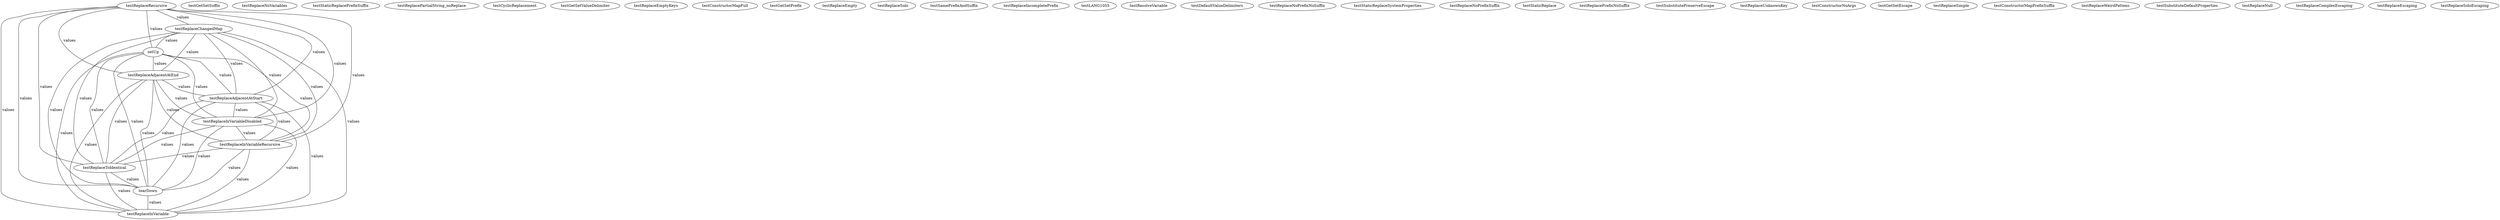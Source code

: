 digraph G {
testReplaceRecursive;
testReplaceChangedMap;
testGetSetSuffix;
testReplaceNoVariables;
testStaticReplacePrefixSuffix;
testReplacePartialString_noReplace;
testCyclicReplacement;
testGetSetValueDelimiter;
testReplaceEmptyKeys;
testConstructorMapFull;
testGetSetPrefix;
testReplaceEmpty;
testReplaceSolo;
testSamePrefixAndSuffix;
setUp;
testReplaceAdjacentAtEnd;
testReplaceIncompletePrefix;
testLANG1055;
testResolveVariable;
testReplaceAdjacentAtStart;
testReplaceInVariableDisabled;
testDefaultValueDelimiters;
testReplaceInVariableRecursive;
testReplaceToIdentical;
testReplaceNoPrefixNoSuffix;
testStaticReplaceSystemProperties;
testReplaceNoPrefixSuffix;
testStaticReplace;
tearDown;
testReplacePrefixNoSuffix;
testSubstitutePreserveEscape;
testReplaceUnknownKey;
testConstructorNoArgs;
testGetSetEscape;
testReplaceSimple;
testConstructorMapPrefixSuffix;
testReplaceWeirdPattens;
testSubstituteDefaultProperties;
testReplaceNull;
testReplaceComplexEscaping;
testReplaceEscaping;
testReplaceInVariable;
testReplaceSoloEscaping;
testReplaceRecursive -> testReplaceChangedMap [label=" values", dir=none];
testReplaceRecursive -> testReplaceAdjacentAtStart [label=" values", dir=none];
testReplaceRecursive -> testReplaceInVariableDisabled [label=" values", dir=none];
testReplaceRecursive -> testReplaceInVariableRecursive [label=" values", dir=none];
testReplaceRecursive -> testReplaceToIdentical [label=" values", dir=none];
testReplaceRecursive -> setUp [label=" values", dir=none];
testReplaceRecursive -> testReplaceAdjacentAtEnd [label=" values", dir=none];
testReplaceRecursive -> tearDown [label=" values", dir=none];
testReplaceRecursive -> testReplaceInVariable [label=" values", dir=none];
testReplaceChangedMap -> testReplaceAdjacentAtStart [label=" values", dir=none];
testReplaceChangedMap -> testReplaceInVariableDisabled [label=" values", dir=none];
testReplaceChangedMap -> testReplaceInVariableRecursive [label=" values", dir=none];
testReplaceChangedMap -> testReplaceToIdentical [label=" values", dir=none];
testReplaceChangedMap -> setUp [label=" values", dir=none];
testReplaceChangedMap -> testReplaceAdjacentAtEnd [label=" values", dir=none];
testReplaceChangedMap -> tearDown [label=" values", dir=none];
testReplaceChangedMap -> testReplaceInVariable [label=" values", dir=none];
testReplaceAdjacentAtStart -> testReplaceInVariableDisabled [label=" values", dir=none];
testReplaceAdjacentAtStart -> testReplaceInVariableRecursive [label=" values", dir=none];
testReplaceAdjacentAtStart -> testReplaceToIdentical [label=" values", dir=none];
testReplaceAdjacentAtStart -> tearDown [label=" values", dir=none];
testReplaceAdjacentAtStart -> testReplaceInVariable [label=" values", dir=none];
testReplaceInVariableDisabled -> testReplaceInVariableRecursive [label=" values", dir=none];
testReplaceInVariableDisabled -> testReplaceToIdentical [label=" values", dir=none];
testReplaceInVariableDisabled -> tearDown [label=" values", dir=none];
testReplaceInVariableDisabled -> testReplaceInVariable [label=" values", dir=none];
testReplaceInVariableRecursive -> testReplaceToIdentical [label=" values", dir=none];
testReplaceInVariableRecursive -> tearDown [label=" values", dir=none];
testReplaceInVariableRecursive -> testReplaceInVariable [label=" values", dir=none];
testReplaceToIdentical -> tearDown [label=" values", dir=none];
testReplaceToIdentical -> testReplaceInVariable [label=" values", dir=none];
setUp -> testReplaceAdjacentAtStart [label=" values", dir=none];
setUp -> testReplaceInVariableDisabled [label=" values", dir=none];
setUp -> testReplaceInVariableRecursive [label=" values", dir=none];
setUp -> testReplaceToIdentical [label=" values", dir=none];
setUp -> testReplaceAdjacentAtEnd [label=" values", dir=none];
setUp -> tearDown [label=" values", dir=none];
setUp -> testReplaceInVariable [label=" values", dir=none];
testReplaceAdjacentAtEnd -> testReplaceAdjacentAtStart [label=" values", dir=none];
testReplaceAdjacentAtEnd -> testReplaceInVariableDisabled [label=" values", dir=none];
testReplaceAdjacentAtEnd -> testReplaceInVariableRecursive [label=" values", dir=none];
testReplaceAdjacentAtEnd -> testReplaceToIdentical [label=" values", dir=none];
testReplaceAdjacentAtEnd -> tearDown [label=" values", dir=none];
testReplaceAdjacentAtEnd -> testReplaceInVariable [label=" values", dir=none];
tearDown -> testReplaceInVariable [label=" values", dir=none];
}